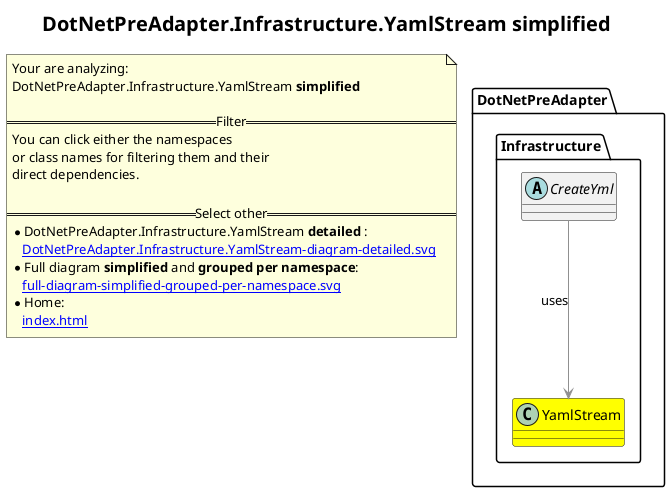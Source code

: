 @startuml
skinparam linetype ortho
title <size:20>DotNetPreAdapter.Infrastructure.YamlStream **simplified** </size>
note "Your are analyzing:\nDotNetPreAdapter.Infrastructure.YamlStream **simplified** \n\n==Filter==\nYou can click either the namespaces \nor class names for filtering them and their\ndirect dependencies.\n\n==Select other==\n* DotNetPreAdapter.Infrastructure.YamlStream **detailed** :\n   [[DotNetPreAdapter.Infrastructure.YamlStream-diagram-detailed.svg]]\n* Full diagram **simplified** and **grouped per namespace**:\n   [[full-diagram-simplified-grouped-per-namespace.svg]]\n* Home:\n   [[index.html]]" as FloatingNote
class DotNetPreAdapter.Infrastructure.YamlStream [[DotNetPreAdapter.Infrastructure.YamlStream-diagram-simplified.svg]] #yellow {
}
  abstract class DotNetPreAdapter.Infrastructure.CreateYml [[DotNetPreAdapter.Infrastructure.CreateYml-diagram-simplified.svg]]  {
  }
 ' *************************************** 
 ' *************************************** 
 ' *************************************** 
' Class relations extracted from namespace:
' 
' Class relations extracted from namespace:
' DotNetPreAdapter.Infrastructure
DotNetPreAdapter.Infrastructure.CreateYml -[#909090]-> DotNetPreAdapter.Infrastructure.YamlStream  : uses 
@enduml